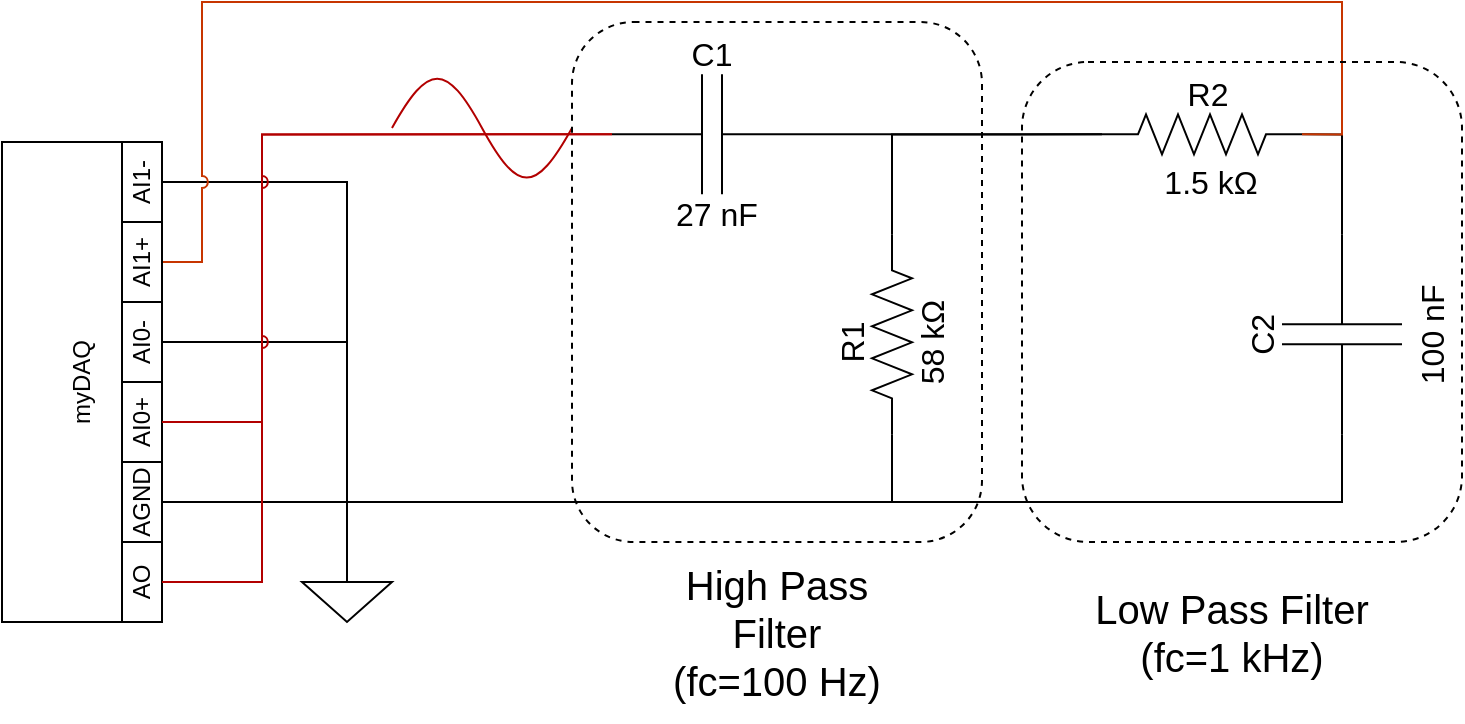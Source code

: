 <mxfile version="13.5.1" type="device"><diagram id="FSCAfRUUi-zqcpnOyr0t" name="Page-1"><mxGraphModel dx="1205" dy="696" grid="1" gridSize="10" guides="1" tooltips="1" connect="1" arrows="1" fold="1" page="1" pageScale="1" pageWidth="1100" pageHeight="850" math="0" shadow="0"><root><mxCell id="0"/><mxCell id="1" parent="0"/><mxCell id="kZ530H37NIVSB4oRjOqp-19" style="edgeStyle=orthogonalEdgeStyle;rounded=0;orthogonalLoop=1;jettySize=auto;html=1;exitX=1;exitY=0.5;exitDx=0;exitDy=0;exitPerimeter=0;entryX=0.5;entryY=1;entryDx=0;entryDy=0;endArrow=none;endFill=0;" edge="1" parent="1" source="kZ530H37NIVSB4oRjOqp-1" target="kZ530H37NIVSB4oRjOqp-13"><mxGeometry relative="1" as="geometry"/></mxCell><mxCell id="kZ530H37NIVSB4oRjOqp-22" style="edgeStyle=orthogonalEdgeStyle;rounded=0;orthogonalLoop=1;jettySize=auto;html=1;exitX=1;exitY=0.5;exitDx=0;exitDy=0;exitPerimeter=0;entryX=0.5;entryY=1;entryDx=0;entryDy=0;endArrow=none;endFill=0;" edge="1" parent="1" source="kZ530H37NIVSB4oRjOqp-5" target="kZ530H37NIVSB4oRjOqp-13"><mxGeometry relative="1" as="geometry"/></mxCell><mxCell id="kZ530H37NIVSB4oRjOqp-20" style="edgeStyle=orthogonalEdgeStyle;rounded=0;orthogonalLoop=1;jettySize=auto;html=1;exitX=0.5;exitY=0;exitDx=0;exitDy=0;exitPerimeter=0;entryX=0.5;entryY=1;entryDx=0;entryDy=0;endArrow=none;endFill=0;" edge="1" parent="1" source="kZ530H37NIVSB4oRjOqp-18" target="kZ530H37NIVSB4oRjOqp-13"><mxGeometry relative="1" as="geometry"/></mxCell><mxCell id="kZ530H37NIVSB4oRjOqp-23" style="edgeStyle=orthogonalEdgeStyle;rounded=0;orthogonalLoop=1;jettySize=auto;html=1;exitX=0.5;exitY=1;exitDx=0;exitDy=0;entryX=0.5;entryY=0;entryDx=0;entryDy=0;entryPerimeter=0;endArrow=none;endFill=0;" edge="1" parent="1" source="kZ530H37NIVSB4oRjOqp-15" target="kZ530H37NIVSB4oRjOqp-18"><mxGeometry relative="1" as="geometry"/></mxCell><mxCell id="kZ530H37NIVSB4oRjOqp-24" style="edgeStyle=orthogonalEdgeStyle;rounded=0;orthogonalLoop=1;jettySize=auto;html=1;exitX=0.5;exitY=1;exitDx=0;exitDy=0;entryX=0.5;entryY=0;entryDx=0;entryDy=0;entryPerimeter=0;endArrow=none;endFill=0;" edge="1" parent="1" source="kZ530H37NIVSB4oRjOqp-17" target="kZ530H37NIVSB4oRjOqp-18"><mxGeometry relative="1" as="geometry"/></mxCell><mxCell id="kZ530H37NIVSB4oRjOqp-10" style="edgeStyle=orthogonalEdgeStyle;rounded=0;orthogonalLoop=1;jettySize=auto;html=1;exitX=0;exitY=0.5;exitDx=0;exitDy=0;exitPerimeter=0;endArrow=none;endFill=0;entryX=0;entryY=0.5;entryDx=0;entryDy=0;entryPerimeter=0;" edge="1" parent="1" source="kZ530H37NIVSB4oRjOqp-1" target="kZ530H37NIVSB4oRjOqp-4"><mxGeometry relative="1" as="geometry"><mxPoint x="595" y="240" as="targetPoint"/></mxGeometry></mxCell><mxCell id="kZ530H37NIVSB4oRjOqp-1" value="" style="pointerEvents=1;verticalLabelPosition=bottom;shadow=0;dashed=0;align=center;html=1;verticalAlign=top;shape=mxgraph.electrical.resistors.resistor_2;rotation=90;" vertex="1" parent="1"><mxGeometry x="545" y="326.18" width="100" height="20" as="geometry"/></mxCell><mxCell id="kZ530H37NIVSB4oRjOqp-8" style="edgeStyle=orthogonalEdgeStyle;rounded=0;orthogonalLoop=1;jettySize=auto;html=1;exitX=1;exitY=0.5;exitDx=0;exitDy=0;exitPerimeter=0;entryX=0;entryY=0.5;entryDx=0;entryDy=0;entryPerimeter=0;endArrow=none;endFill=0;" edge="1" parent="1" source="kZ530H37NIVSB4oRjOqp-2" target="kZ530H37NIVSB4oRjOqp-4"><mxGeometry relative="1" as="geometry"/></mxCell><mxCell id="kZ530H37NIVSB4oRjOqp-2" value="" style="pointerEvents=1;verticalLabelPosition=bottom;shadow=0;dashed=0;align=center;html=1;verticalAlign=top;shape=mxgraph.electrical.capacitors.capacitor_1;" vertex="1" parent="1"><mxGeometry x="455" y="206.18" width="100" height="60" as="geometry"/></mxCell><mxCell id="kZ530H37NIVSB4oRjOqp-9" style="edgeStyle=orthogonalEdgeStyle;rounded=0;orthogonalLoop=1;jettySize=auto;html=1;exitX=1;exitY=0.5;exitDx=0;exitDy=0;exitPerimeter=0;entryX=0;entryY=0.5;entryDx=0;entryDy=0;entryPerimeter=0;endArrow=none;endFill=0;" edge="1" parent="1" source="kZ530H37NIVSB4oRjOqp-4" target="kZ530H37NIVSB4oRjOqp-5"><mxGeometry relative="1" as="geometry"/></mxCell><mxCell id="kZ530H37NIVSB4oRjOqp-4" value="" style="pointerEvents=1;verticalLabelPosition=bottom;shadow=0;dashed=0;align=center;html=1;verticalAlign=top;shape=mxgraph.electrical.resistors.resistor_2;" vertex="1" parent="1"><mxGeometry x="700" y="226.18" width="100" height="20" as="geometry"/></mxCell><mxCell id="kZ530H37NIVSB4oRjOqp-5" value="" style="pointerEvents=1;verticalLabelPosition=bottom;shadow=0;dashed=0;align=center;html=1;verticalAlign=top;shape=mxgraph.electrical.capacitors.capacitor_1;rotation=90;" vertex="1" parent="1"><mxGeometry x="770" y="306.18" width="100" height="60" as="geometry"/></mxCell><mxCell id="kZ530H37NIVSB4oRjOqp-6" value="" style="pointerEvents=1;verticalLabelPosition=bottom;shadow=0;dashed=0;align=center;html=1;verticalAlign=top;shape=mxgraph.electrical.waveforms.sine_wave;fillColor=#e51400;strokeColor=#B20000;fontColor=#ffffff;" vertex="1" parent="1"><mxGeometry x="345" y="200" width="90" height="66.18" as="geometry"/></mxCell><mxCell id="kZ530H37NIVSB4oRjOqp-11" value="myDAQ" style="rounded=0;whiteSpace=wrap;html=1;fillColor=none;rotation=-90;" vertex="1" parent="1"><mxGeometry x="70" y="320" width="240" height="80" as="geometry"/></mxCell><mxCell id="kZ530H37NIVSB4oRjOqp-12" value="AO" style="rounded=0;whiteSpace=wrap;html=1;fillColor=none;rotation=-90;" vertex="1" parent="1"><mxGeometry x="200" y="450" width="40" height="20" as="geometry"/></mxCell><mxCell id="kZ530H37NIVSB4oRjOqp-13" value="AGND" style="rounded=0;whiteSpace=wrap;html=1;fillColor=none;rotation=-90;" vertex="1" parent="1"><mxGeometry x="200" y="410" width="40" height="20" as="geometry"/></mxCell><mxCell id="kZ530H37NIVSB4oRjOqp-14" value="AI0+" style="rounded=0;whiteSpace=wrap;html=1;fillColor=none;rotation=-90;" vertex="1" parent="1"><mxGeometry x="200" y="370" width="40" height="20" as="geometry"/></mxCell><mxCell id="kZ530H37NIVSB4oRjOqp-15" value="AI0-" style="rounded=0;whiteSpace=wrap;html=1;fillColor=none;rotation=-90;" vertex="1" parent="1"><mxGeometry x="200" y="330" width="40" height="20" as="geometry"/></mxCell><mxCell id="kZ530H37NIVSB4oRjOqp-29" style="edgeStyle=orthogonalEdgeStyle;rounded=0;jumpStyle=arc;orthogonalLoop=1;jettySize=auto;html=1;exitX=0.5;exitY=1;exitDx=0;exitDy=0;endArrow=none;endFill=0;entryX=1;entryY=0.5;entryDx=0;entryDy=0;entryPerimeter=0;fillColor=#fa6800;strokeColor=#C73500;" edge="1" parent="1" source="kZ530H37NIVSB4oRjOqp-16" target="kZ530H37NIVSB4oRjOqp-4"><mxGeometry relative="1" as="geometry"><mxPoint x="750" y="240" as="targetPoint"/><Array as="points"><mxPoint x="250" y="300"/><mxPoint x="250" y="170"/><mxPoint x="820" y="170"/><mxPoint x="820" y="236"/></Array></mxGeometry></mxCell><mxCell id="kZ530H37NIVSB4oRjOqp-16" value="AI1+" style="rounded=0;whiteSpace=wrap;html=1;fillColor=none;rotation=-90;" vertex="1" parent="1"><mxGeometry x="200" y="290" width="40" height="20" as="geometry"/></mxCell><mxCell id="kZ530H37NIVSB4oRjOqp-17" value="AI1-" style="rounded=0;whiteSpace=wrap;html=1;fillColor=none;rotation=-90;" vertex="1" parent="1"><mxGeometry x="200" y="250" width="40" height="20" as="geometry"/></mxCell><mxCell id="kZ530H37NIVSB4oRjOqp-18" value="" style="pointerEvents=1;verticalLabelPosition=bottom;shadow=0;dashed=0;align=center;html=1;verticalAlign=top;shape=mxgraph.electrical.signal_sources.signal_ground;fillColor=none;" vertex="1" parent="1"><mxGeometry x="300" y="450" width="45" height="30" as="geometry"/></mxCell><mxCell id="kZ530H37NIVSB4oRjOqp-28" style="edgeStyle=orthogonalEdgeStyle;rounded=0;jumpStyle=arc;orthogonalLoop=1;jettySize=auto;html=1;exitX=0.5;exitY=1;exitDx=0;exitDy=0;entryX=0;entryY=0.5;entryDx=0;entryDy=0;entryPerimeter=0;endArrow=none;endFill=0;fillColor=#e51400;strokeColor=#B20000;" edge="1" parent="1" source="kZ530H37NIVSB4oRjOqp-14" target="kZ530H37NIVSB4oRjOqp-2"><mxGeometry relative="1" as="geometry"><Array as="points"><mxPoint x="280" y="380"/><mxPoint x="280" y="236"/></Array></mxGeometry></mxCell><mxCell id="kZ530H37NIVSB4oRjOqp-27" style="edgeStyle=orthogonalEdgeStyle;rounded=0;orthogonalLoop=1;jettySize=auto;html=1;exitX=0.5;exitY=1;exitDx=0;exitDy=0;entryX=0;entryY=0.5;entryDx=0;entryDy=0;entryPerimeter=0;endArrow=none;endFill=0;fillColor=#e51400;strokeColor=#B20000;" edge="1" parent="1" source="kZ530H37NIVSB4oRjOqp-12" target="kZ530H37NIVSB4oRjOqp-2"><mxGeometry relative="1" as="geometry"><Array as="points"><mxPoint x="280" y="460"/><mxPoint x="280" y="236"/></Array></mxGeometry></mxCell><mxCell id="kZ530H37NIVSB4oRjOqp-30" value="" style="rounded=1;whiteSpace=wrap;html=1;fillColor=none;dashed=1;" vertex="1" parent="1"><mxGeometry x="435" y="180" width="205" height="260" as="geometry"/></mxCell><mxCell id="kZ530H37NIVSB4oRjOqp-31" value="" style="rounded=1;whiteSpace=wrap;html=1;fillColor=none;dashed=1;" vertex="1" parent="1"><mxGeometry x="660" y="200" width="220" height="240" as="geometry"/></mxCell><mxCell id="kZ530H37NIVSB4oRjOqp-32" value="&lt;font style=&quot;font-size: 20px&quot;&gt;High Pass Filter&lt;br&gt;(fc=100 Hz)&lt;br&gt;&lt;/font&gt;" style="text;html=1;strokeColor=none;fillColor=none;align=center;verticalAlign=middle;whiteSpace=wrap;rounded=0;dashed=1;" vertex="1" parent="1"><mxGeometry x="470" y="440" width="135" height="90" as="geometry"/></mxCell><mxCell id="kZ530H37NIVSB4oRjOqp-33" value="&lt;font style=&quot;font-size: 16px&quot;&gt;27 nF&lt;/font&gt;" style="text;html=1;strokeColor=none;fillColor=none;align=center;verticalAlign=middle;whiteSpace=wrap;rounded=0;dashed=1;" vertex="1" parent="1"><mxGeometry x="485" y="266" width="45" height="20" as="geometry"/></mxCell><mxCell id="kZ530H37NIVSB4oRjOqp-34" value="&lt;font style=&quot;font-size: 16px&quot;&gt;C1&lt;/font&gt;" style="text;html=1;strokeColor=none;fillColor=none;align=center;verticalAlign=middle;whiteSpace=wrap;rounded=0;dashed=1;" vertex="1" parent="1"><mxGeometry x="485" y="186.18" width="40" height="20" as="geometry"/></mxCell><mxCell id="kZ530H37NIVSB4oRjOqp-35" value="&lt;font style=&quot;font-size: 16px&quot;&gt;58 kΩ&lt;/font&gt;" style="text;html=1;strokeColor=none;fillColor=none;align=center;verticalAlign=middle;whiteSpace=wrap;rounded=0;dashed=1;rotation=-90;" vertex="1" parent="1"><mxGeometry x="590" y="330" width="50" height="20" as="geometry"/></mxCell><mxCell id="kZ530H37NIVSB4oRjOqp-36" value="&lt;font style=&quot;font-size: 16px&quot;&gt;R1&lt;/font&gt;" style="text;html=1;strokeColor=none;fillColor=none;align=center;verticalAlign=middle;whiteSpace=wrap;rounded=0;dashed=1;rotation=-90;" vertex="1" parent="1"><mxGeometry x="555" y="330" width="40" height="20" as="geometry"/></mxCell><mxCell id="kZ530H37NIVSB4oRjOqp-37" value="&lt;font style=&quot;font-size: 16px&quot;&gt;1.5 kΩ&lt;/font&gt;" style="text;html=1;strokeColor=none;fillColor=none;align=center;verticalAlign=middle;whiteSpace=wrap;rounded=0;dashed=1;" vertex="1" parent="1"><mxGeometry x="727.5" y="250" width="52.5" height="20" as="geometry"/></mxCell><mxCell id="kZ530H37NIVSB4oRjOqp-38" value="&lt;font style=&quot;font-size: 16px&quot;&gt;R2&lt;/font&gt;" style="text;html=1;strokeColor=none;fillColor=none;align=center;verticalAlign=middle;whiteSpace=wrap;rounded=0;dashed=1;" vertex="1" parent="1"><mxGeometry x="732.5" y="206.18" width="40" height="20" as="geometry"/></mxCell><mxCell id="kZ530H37NIVSB4oRjOqp-39" value="&lt;font style=&quot;font-size: 16px&quot;&gt;100 nF&lt;/font&gt;" style="text;html=1;strokeColor=none;fillColor=none;align=center;verticalAlign=middle;whiteSpace=wrap;rounded=0;dashed=1;rotation=-90;" vertex="1" parent="1"><mxGeometry x="835" y="326.18" width="60" height="20" as="geometry"/></mxCell><mxCell id="kZ530H37NIVSB4oRjOqp-40" value="&lt;font style=&quot;font-size: 16px&quot;&gt;C2&lt;/font&gt;" style="text;html=1;strokeColor=none;fillColor=none;align=center;verticalAlign=middle;whiteSpace=wrap;rounded=0;dashed=1;rotation=-90;" vertex="1" parent="1"><mxGeometry x="760" y="326.18" width="40" height="20" as="geometry"/></mxCell><mxCell id="kZ530H37NIVSB4oRjOqp-41" value="&lt;font style=&quot;font-size: 20px&quot;&gt;Low Pass Filter (fc=1 kHz)&lt;/font&gt;" style="text;html=1;strokeColor=none;fillColor=none;align=center;verticalAlign=middle;whiteSpace=wrap;rounded=0;dashed=1;" vertex="1" parent="1"><mxGeometry x="695" y="440" width="140" height="90" as="geometry"/></mxCell></root></mxGraphModel></diagram></mxfile>